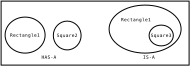 <?xml version="1.0" encoding="UTF-8"?>
<dia:diagram xmlns:dia="http://www.lysator.liu.se/~alla/dia/">
  <dia:layer name="Box" visible="true">
    <dia:object type="Standard - Box" version="0" id="O0">
      <dia:attribute name="obj_pos">
        <dia:point val="0.6,0"/>
      </dia:attribute>
      <dia:attribute name="obj_bb">
        <dia:rectangle val="0.595,-0.005;10.005,3.205"/>
      </dia:attribute>
      <dia:attribute name="elem_corner">
        <dia:point val="0.6,0"/>
      </dia:attribute>
      <dia:attribute name="elem_width">
        <dia:real val="9.4"/>
      </dia:attribute>
      <dia:attribute name="elem_height">
        <dia:real val="3.2"/>
      </dia:attribute>
      <dia:attribute name="border_width">
        <dia:real val="0.01"/>
      </dia:attribute>
      <dia:attribute name="show_background">
        <dia:boolean val="false"/>
      </dia:attribute>
    </dia:object>
  </dia:layer>
  <dia:layer name="Data" visible="true" active="true">
    <dia:object type="Standard - Ellipse" version="0" id="O1">
      <dia:attribute name="obj_pos">
        <dia:point val="6,0.2"/>
      </dia:attribute>
      <dia:attribute name="obj_bb">
        <dia:rectangle val="5.975,0.175;9.625,2.625"/>
      </dia:attribute>
      <dia:attribute name="elem_corner">
        <dia:point val="6,0.2"/>
      </dia:attribute>
      <dia:attribute name="elem_width">
        <dia:real val="3.6"/>
      </dia:attribute>
      <dia:attribute name="elem_height">
        <dia:real val="2.4"/>
      </dia:attribute>
      <dia:attribute name="border_width">
        <dia:real val="0.05"/>
      </dia:attribute>
    </dia:object>
    <dia:object type="Standard - Ellipse" version="0" id="O2">
      <dia:attribute name="obj_pos">
        <dia:point val="8,1.2"/>
      </dia:attribute>
      <dia:attribute name="obj_bb">
        <dia:rectangle val="7.975,1.175;9.236,2.264"/>
      </dia:attribute>
      <dia:attribute name="elem_corner">
        <dia:point val="8,1.2"/>
      </dia:attribute>
      <dia:attribute name="elem_width">
        <dia:real val="1.211"/>
      </dia:attribute>
      <dia:attribute name="elem_height">
        <dia:real val="1.039"/>
      </dia:attribute>
      <dia:attribute name="border_width">
        <dia:real val="0.05"/>
      </dia:attribute>
    </dia:object>
    <dia:object type="Standard - Text" version="1" id="O3">
      <dia:attribute name="obj_pos">
        <dia:point val="6.6,0.8"/>
      </dia:attribute>
      <dia:attribute name="obj_bb">
        <dia:rectangle val="6.6,0.8;7.95,1.062"/>
      </dia:attribute>
      <dia:attribute name="text">
        <dia:composite type="text">
          <dia:attribute name="string">
            <dia:string>#Rectangle1#</dia:string>
          </dia:attribute>
          <dia:attribute name="font">
            <dia:font family="monospace" style="0" name="Courier"/>
          </dia:attribute>
          <dia:attribute name="height">
            <dia:real val="0.282"/>
          </dia:attribute>
          <dia:attribute name="pos">
            <dia:point val="6.6,1.01"/>
          </dia:attribute>
          <dia:attribute name="color">
            <dia:color val="#000000"/>
          </dia:attribute>
          <dia:attribute name="alignment">
            <dia:enum val="0"/>
          </dia:attribute>
        </dia:composite>
      </dia:attribute>
      <dia:attribute name="valign">
        <dia:enum val="0"/>
      </dia:attribute>
    </dia:object>
    <dia:object type="Standard - Text" version="1" id="O4">
      <dia:attribute name="obj_pos">
        <dia:point val="8.605,1.72"/>
      </dia:attribute>
      <dia:attribute name="obj_bb">
        <dia:rectangle val="8.133,1.579;9.085,1.861"/>
      </dia:attribute>
      <dia:attribute name="text">
        <dia:composite type="text">
          <dia:attribute name="string">
            <dia:string>#Square3#</dia:string>
          </dia:attribute>
          <dia:attribute name="font">
            <dia:font family="monospace" style="0" name="Courier"/>
          </dia:attribute>
          <dia:attribute name="height">
            <dia:real val="0.282"/>
          </dia:attribute>
          <dia:attribute name="pos">
            <dia:point val="8.605,1.795"/>
          </dia:attribute>
          <dia:attribute name="color">
            <dia:color val="#000000"/>
          </dia:attribute>
          <dia:attribute name="alignment">
            <dia:enum val="1"/>
          </dia:attribute>
        </dia:composite>
      </dia:attribute>
      <dia:attribute name="valign">
        <dia:enum val="2"/>
      </dia:attribute>
      <dia:connections>
        <dia:connection handle="0" to="O2" connection="8"/>
      </dia:connections>
    </dia:object>
    <dia:object type="Standard - Ellipse" version="0" id="O5">
      <dia:attribute name="obj_pos">
        <dia:point val="0.8,0.8"/>
      </dia:attribute>
      <dia:attribute name="obj_bb">
        <dia:rectangle val="0.775,0.775;2.825,2.625"/>
      </dia:attribute>
      <dia:attribute name="elem_corner">
        <dia:point val="0.8,0.8"/>
      </dia:attribute>
      <dia:attribute name="elem_width">
        <dia:real val="2.0"/>
      </dia:attribute>
      <dia:attribute name="elem_height">
        <dia:real val="1.8"/>
      </dia:attribute>
      <dia:attribute name="border_width">
        <dia:real val="0.05"/>
      </dia:attribute>
    </dia:object>
    <dia:object type="Standard - Text" version="1" id="O6">
      <dia:attribute name="obj_pos">
        <dia:point val="1.8,1.7"/>
      </dia:attribute>
      <dia:attribute name="obj_bb">
        <dia:rectangle val="1.125,1.569;2.475,1.831"/>
      </dia:attribute>
      <dia:attribute name="text">
        <dia:composite type="text">
          <dia:attribute name="string">
            <dia:string>#Rectangle1#</dia:string>
          </dia:attribute>
          <dia:attribute name="font">
            <dia:font family="monospace" style="0" name="Courier"/>
          </dia:attribute>
          <dia:attribute name="height">
            <dia:real val="0.282"/>
          </dia:attribute>
          <dia:attribute name="pos">
            <dia:point val="1.8,1.779"/>
          </dia:attribute>
          <dia:attribute name="color">
            <dia:color val="#000000"/>
          </dia:attribute>
          <dia:attribute name="alignment">
            <dia:enum val="1"/>
          </dia:attribute>
        </dia:composite>
      </dia:attribute>
      <dia:attribute name="valign">
        <dia:enum val="2"/>
      </dia:attribute>
      <dia:connections>
        <dia:connection handle="0" to="O5" connection="8"/>
      </dia:connections>
    </dia:object>
    <dia:object type="Standard - Ellipse" version="0" id="O7">
      <dia:attribute name="obj_pos">
        <dia:point val="3.211,1"/>
      </dia:attribute>
      <dia:attribute name="obj_bb">
        <dia:rectangle val="3.186,0.975;4.625,2.464"/>
      </dia:attribute>
      <dia:attribute name="elem_corner">
        <dia:point val="3.211,1"/>
      </dia:attribute>
      <dia:attribute name="elem_width">
        <dia:real val="1.389"/>
      </dia:attribute>
      <dia:attribute name="elem_height">
        <dia:real val="1.439"/>
      </dia:attribute>
      <dia:attribute name="border_width">
        <dia:real val="0.05"/>
      </dia:attribute>
    </dia:object>
    <dia:object type="Standard - Text" version="1" id="O8">
      <dia:attribute name="obj_pos">
        <dia:point val="3.905,1.72"/>
      </dia:attribute>
      <dia:attribute name="obj_bb">
        <dia:rectangle val="3.433,1.579;4.385,1.861"/>
      </dia:attribute>
      <dia:attribute name="text">
        <dia:composite type="text">
          <dia:attribute name="string">
            <dia:string>#Square2#</dia:string>
          </dia:attribute>
          <dia:attribute name="font">
            <dia:font family="monospace" style="0" name="Courier"/>
          </dia:attribute>
          <dia:attribute name="height">
            <dia:real val="0.282"/>
          </dia:attribute>
          <dia:attribute name="pos">
            <dia:point val="3.905,1.795"/>
          </dia:attribute>
          <dia:attribute name="color">
            <dia:color val="#000000"/>
          </dia:attribute>
          <dia:attribute name="alignment">
            <dia:enum val="1"/>
          </dia:attribute>
        </dia:composite>
      </dia:attribute>
      <dia:attribute name="valign">
        <dia:enum val="2"/>
      </dia:attribute>
      <dia:connections>
        <dia:connection handle="0" to="O7" connection="8"/>
      </dia:connections>
    </dia:object>
    <dia:object type="Standard - Text" version="1" id="O9">
      <dia:attribute name="obj_pos">
        <dia:point val="3,2.8"/>
      </dia:attribute>
      <dia:attribute name="obj_bb">
        <dia:rectangle val="2.663,2.669;3.337,2.931"/>
      </dia:attribute>
      <dia:attribute name="text">
        <dia:composite type="text">
          <dia:attribute name="string">
            <dia:string>#HAS-A#</dia:string>
          </dia:attribute>
          <dia:attribute name="font">
            <dia:font family="monospace" style="0" name="Courier"/>
          </dia:attribute>
          <dia:attribute name="height">
            <dia:real val="0.282"/>
          </dia:attribute>
          <dia:attribute name="pos">
            <dia:point val="3,2.879"/>
          </dia:attribute>
          <dia:attribute name="color">
            <dia:color val="#000000"/>
          </dia:attribute>
          <dia:attribute name="alignment">
            <dia:enum val="1"/>
          </dia:attribute>
        </dia:composite>
      </dia:attribute>
      <dia:attribute name="valign">
        <dia:enum val="2"/>
      </dia:attribute>
    </dia:object>
    <dia:object type="Standard - Text" version="1" id="O10">
      <dia:attribute name="obj_pos">
        <dia:point val="8,2.8"/>
      </dia:attribute>
      <dia:attribute name="obj_bb">
        <dia:rectangle val="7.73,2.669;8.27,2.931"/>
      </dia:attribute>
      <dia:attribute name="text">
        <dia:composite type="text">
          <dia:attribute name="string">
            <dia:string>#IS-A#</dia:string>
          </dia:attribute>
          <dia:attribute name="font">
            <dia:font family="monospace" style="0" name="Courier"/>
          </dia:attribute>
          <dia:attribute name="height">
            <dia:real val="0.282"/>
          </dia:attribute>
          <dia:attribute name="pos">
            <dia:point val="8,2.879"/>
          </dia:attribute>
          <dia:attribute name="color">
            <dia:color val="#000000"/>
          </dia:attribute>
          <dia:attribute name="alignment">
            <dia:enum val="1"/>
          </dia:attribute>
        </dia:composite>
      </dia:attribute>
      <dia:attribute name="valign">
        <dia:enum val="2"/>
      </dia:attribute>
    </dia:object>
  </dia:layer>
</dia:diagram>
